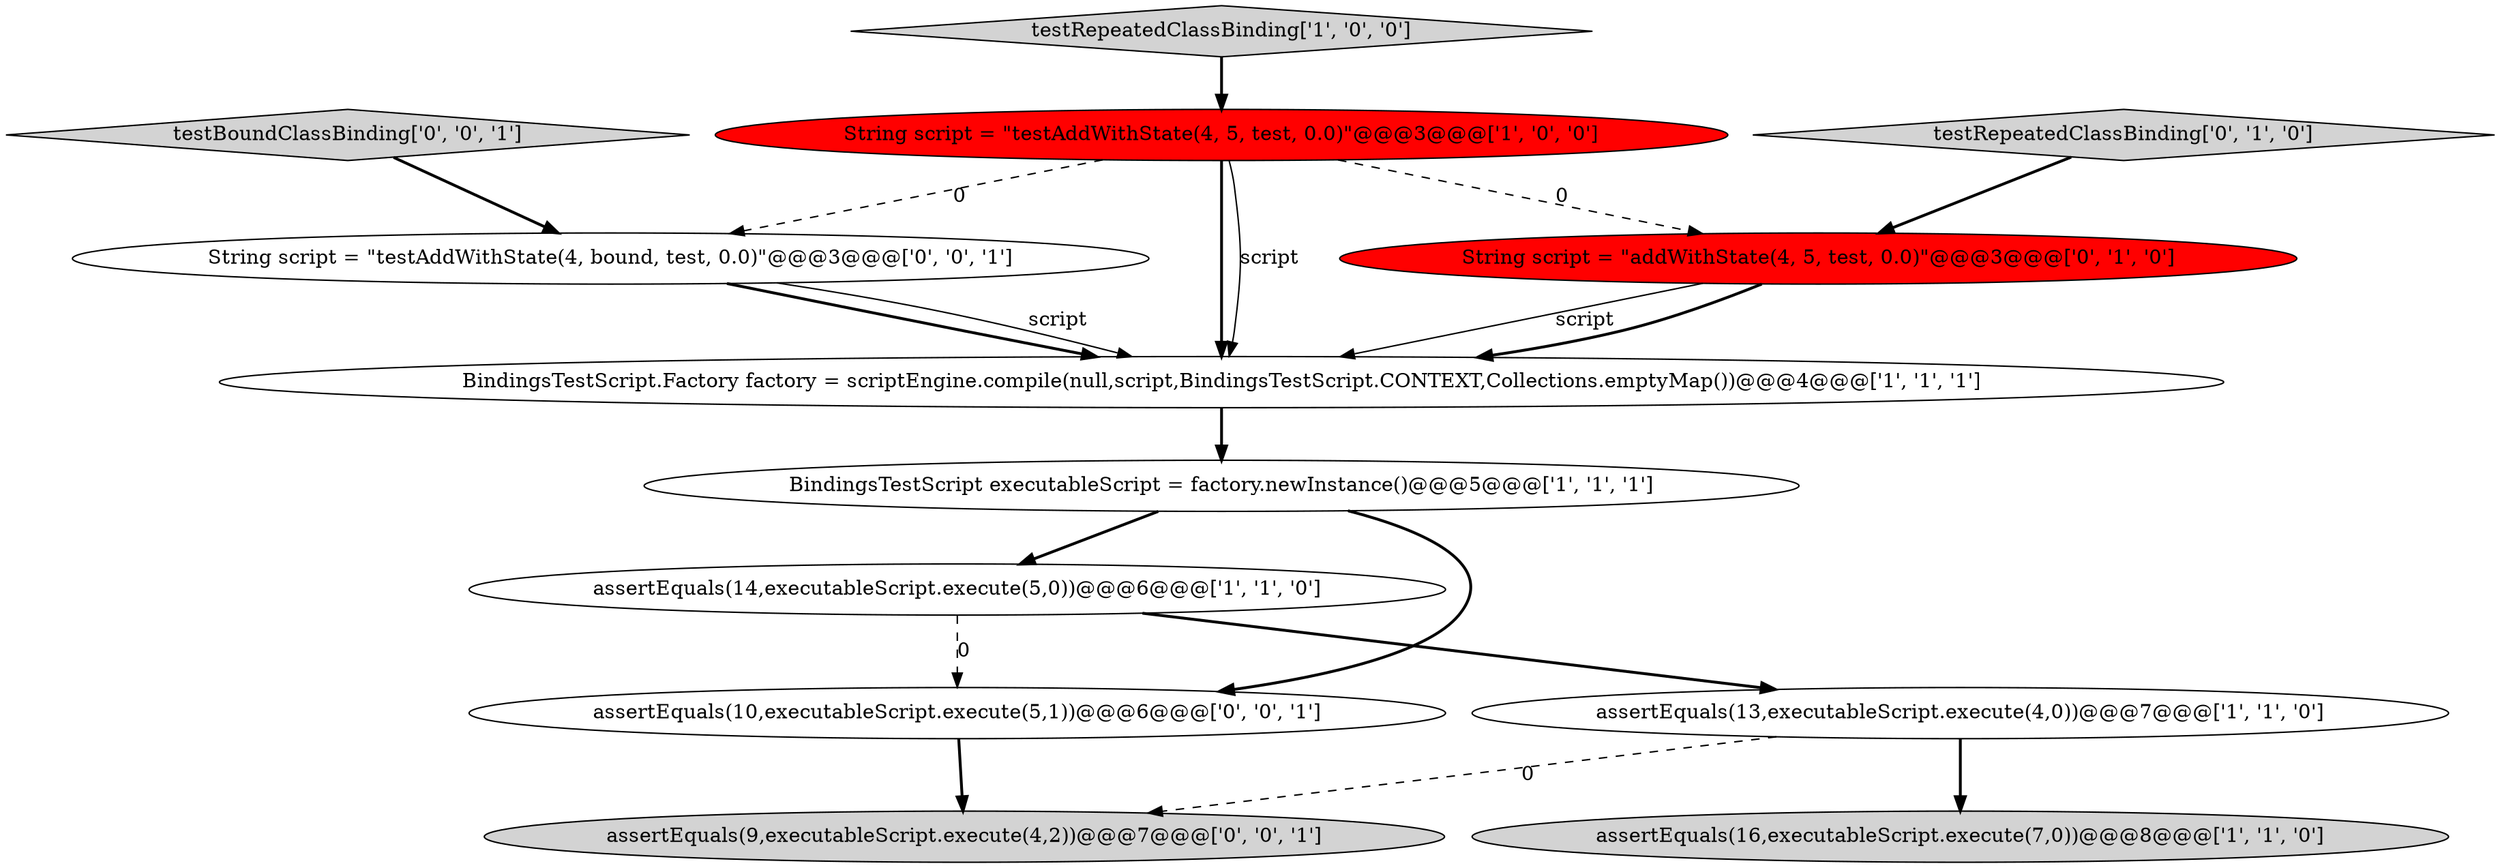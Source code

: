 digraph {
5 [style = filled, label = "assertEquals(14,executableScript.execute(5,0))@@@6@@@['1', '1', '0']", fillcolor = white, shape = ellipse image = "AAA0AAABBB1BBB"];
4 [style = filled, label = "BindingsTestScript executableScript = factory.newInstance()@@@5@@@['1', '1', '1']", fillcolor = white, shape = ellipse image = "AAA0AAABBB1BBB"];
3 [style = filled, label = "BindingsTestScript.Factory factory = scriptEngine.compile(null,script,BindingsTestScript.CONTEXT,Collections.emptyMap())@@@4@@@['1', '1', '1']", fillcolor = white, shape = ellipse image = "AAA0AAABBB1BBB"];
11 [style = filled, label = "assertEquals(10,executableScript.execute(5,1))@@@6@@@['0', '0', '1']", fillcolor = white, shape = ellipse image = "AAA0AAABBB3BBB"];
6 [style = filled, label = "assertEquals(16,executableScript.execute(7,0))@@@8@@@['1', '1', '0']", fillcolor = lightgray, shape = ellipse image = "AAA0AAABBB1BBB"];
7 [style = filled, label = "testRepeatedClassBinding['0', '1', '0']", fillcolor = lightgray, shape = diamond image = "AAA0AAABBB2BBB"];
9 [style = filled, label = "String script = \"testAddWithState(4, bound, test, 0.0)\"@@@3@@@['0', '0', '1']", fillcolor = white, shape = ellipse image = "AAA0AAABBB3BBB"];
0 [style = filled, label = "String script = \"testAddWithState(4, 5, test, 0.0)\"@@@3@@@['1', '0', '0']", fillcolor = red, shape = ellipse image = "AAA1AAABBB1BBB"];
10 [style = filled, label = "assertEquals(9,executableScript.execute(4,2))@@@7@@@['0', '0', '1']", fillcolor = lightgray, shape = ellipse image = "AAA0AAABBB3BBB"];
8 [style = filled, label = "String script = \"addWithState(4, 5, test, 0.0)\"@@@3@@@['0', '1', '0']", fillcolor = red, shape = ellipse image = "AAA1AAABBB2BBB"];
2 [style = filled, label = "testRepeatedClassBinding['1', '0', '0']", fillcolor = lightgray, shape = diamond image = "AAA0AAABBB1BBB"];
1 [style = filled, label = "assertEquals(13,executableScript.execute(4,0))@@@7@@@['1', '1', '0']", fillcolor = white, shape = ellipse image = "AAA0AAABBB1BBB"];
12 [style = filled, label = "testBoundClassBinding['0', '0', '1']", fillcolor = lightgray, shape = diamond image = "AAA0AAABBB3BBB"];
0->3 [style = bold, label=""];
9->3 [style = bold, label=""];
0->8 [style = dashed, label="0"];
0->3 [style = solid, label="script"];
5->1 [style = bold, label=""];
2->0 [style = bold, label=""];
1->6 [style = bold, label=""];
9->3 [style = solid, label="script"];
0->9 [style = dashed, label="0"];
1->10 [style = dashed, label="0"];
4->11 [style = bold, label=""];
5->11 [style = dashed, label="0"];
7->8 [style = bold, label=""];
8->3 [style = solid, label="script"];
11->10 [style = bold, label=""];
3->4 [style = bold, label=""];
4->5 [style = bold, label=""];
12->9 [style = bold, label=""];
8->3 [style = bold, label=""];
}
